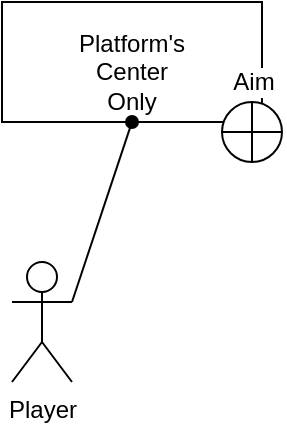 <mxfile version="24.2.8" type="github">
  <diagram name="페이지-1" id="veMS1SEeO6Lb2lFNBCMa">
    <mxGraphModel dx="989" dy="538" grid="1" gridSize="10" guides="1" tooltips="1" connect="1" arrows="1" fold="1" page="1" pageScale="1" pageWidth="827" pageHeight="1169" math="0" shadow="0">
      <root>
        <mxCell id="0" />
        <mxCell id="1" parent="0" />
        <mxCell id="Y4tR57QDbKXZra9Pt2Gp-1" value="Player" style="shape=umlActor;verticalLabelPosition=bottom;verticalAlign=top;html=1;outlineConnect=0;" vertex="1" parent="1">
          <mxGeometry x="145" y="340" width="30" height="60" as="geometry" />
        </mxCell>
        <mxCell id="Y4tR57QDbKXZra9Pt2Gp-2" value="" style="rounded=0;whiteSpace=wrap;html=1;" vertex="1" parent="1">
          <mxGeometry x="140" y="210" width="130" height="60" as="geometry" />
        </mxCell>
        <mxCell id="Y4tR57QDbKXZra9Pt2Gp-3" value="" style="endArrow=oval;html=1;rounded=0;endFill=1;entryX=0.5;entryY=1;entryDx=0;entryDy=0;exitX=1;exitY=0.333;exitDx=0;exitDy=0;exitPerimeter=0;" edge="1" parent="1" source="Y4tR57QDbKXZra9Pt2Gp-1" target="Y4tR57QDbKXZra9Pt2Gp-2">
          <mxGeometry width="50" height="50" relative="1" as="geometry">
            <mxPoint x="110" y="370" as="sourcePoint" />
            <mxPoint x="160" y="320" as="targetPoint" />
          </mxGeometry>
        </mxCell>
        <mxCell id="Y4tR57QDbKXZra9Pt2Gp-9" value="Platform&#39;s&lt;div&gt;Center&lt;/div&gt;&lt;div&gt;Only&lt;/div&gt;" style="text;html=1;align=center;verticalAlign=middle;whiteSpace=wrap;rounded=0;" vertex="1" parent="1">
          <mxGeometry x="175" y="230" width="60" height="30" as="geometry" />
        </mxCell>
        <mxCell id="Y4tR57QDbKXZra9Pt2Gp-10" value="Aim" style="ellipse;whiteSpace=wrap;html=1;aspect=fixed;spacingBottom=50;spacingLeft=0;spacingRight=-2;spacing=0;fillColor=default;labelBackgroundColor=default;" vertex="1" parent="1">
          <mxGeometry x="250" y="260" width="30" height="30" as="geometry" />
        </mxCell>
        <mxCell id="Y4tR57QDbKXZra9Pt2Gp-11" value="" style="endArrow=none;html=1;rounded=0;exitX=0;exitY=0.5;exitDx=0;exitDy=0;entryX=1;entryY=0.5;entryDx=0;entryDy=0;" edge="1" parent="1" source="Y4tR57QDbKXZra9Pt2Gp-10" target="Y4tR57QDbKXZra9Pt2Gp-10">
          <mxGeometry width="50" height="50" relative="1" as="geometry">
            <mxPoint x="240" y="360" as="sourcePoint" />
            <mxPoint x="290" y="310" as="targetPoint" />
          </mxGeometry>
        </mxCell>
        <mxCell id="Y4tR57QDbKXZra9Pt2Gp-12" value="" style="endArrow=none;html=1;rounded=0;exitX=0.5;exitY=1;exitDx=0;exitDy=0;entryX=0.5;entryY=0;entryDx=0;entryDy=0;" edge="1" parent="1" source="Y4tR57QDbKXZra9Pt2Gp-10" target="Y4tR57QDbKXZra9Pt2Gp-10">
          <mxGeometry width="50" height="50" relative="1" as="geometry">
            <mxPoint x="240" y="360" as="sourcePoint" />
            <mxPoint x="290" y="310" as="targetPoint" />
          </mxGeometry>
        </mxCell>
      </root>
    </mxGraphModel>
  </diagram>
</mxfile>
